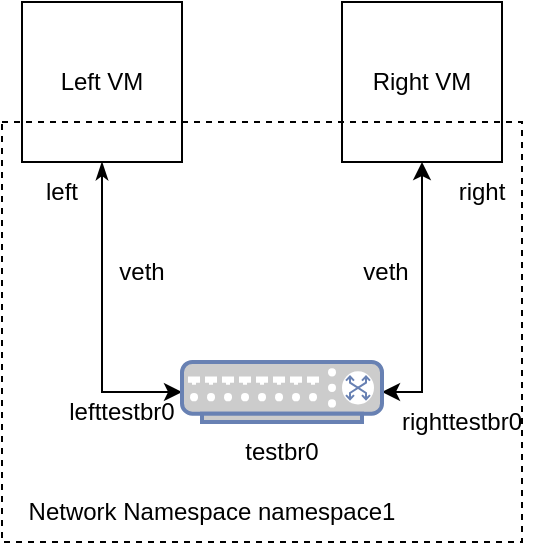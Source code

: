 <mxfile version="20.8.16" type="device"><diagram name="Page-1" id="Ht2n6xQlcjY3Ak6ic0hN"><mxGraphModel dx="834" dy="673" grid="1" gridSize="10" guides="1" tooltips="1" connect="1" arrows="1" fold="1" page="1" pageScale="1" pageWidth="850" pageHeight="1100" math="0" shadow="0"><root><mxCell id="0"/><mxCell id="1" parent="0"/><mxCell id="r4nOXz8cgClrwJKw3QsE-5" style="edgeStyle=orthogonalEdgeStyle;rounded=0;orthogonalLoop=1;jettySize=auto;html=1;entryX=0;entryY=0.5;entryDx=0;entryDy=0;entryPerimeter=0;startArrow=classicThin;startFill=1;" edge="1" parent="1" source="r4nOXz8cgClrwJKw3QsE-1" target="r4nOXz8cgClrwJKw3QsE-3"><mxGeometry relative="1" as="geometry"/></mxCell><mxCell id="r4nOXz8cgClrwJKw3QsE-1" value="Left VM" style="whiteSpace=wrap;html=1;aspect=fixed;" vertex="1" parent="1"><mxGeometry x="120" y="210" width="80" height="80" as="geometry"/></mxCell><mxCell id="r4nOXz8cgClrwJKw3QsE-6" style="edgeStyle=orthogonalEdgeStyle;rounded=0;orthogonalLoop=1;jettySize=auto;html=1;entryX=1;entryY=0.5;entryDx=0;entryDy=0;entryPerimeter=0;startArrow=classic;startFill=1;" edge="1" parent="1" source="r4nOXz8cgClrwJKw3QsE-2" target="r4nOXz8cgClrwJKw3QsE-3"><mxGeometry relative="1" as="geometry"/></mxCell><mxCell id="r4nOXz8cgClrwJKw3QsE-2" value="Right VM" style="whiteSpace=wrap;html=1;aspect=fixed;" vertex="1" parent="1"><mxGeometry x="280" y="210" width="80" height="80" as="geometry"/></mxCell><mxCell id="r4nOXz8cgClrwJKw3QsE-3" value="" style="fontColor=#0066CC;verticalAlign=top;verticalLabelPosition=bottom;labelPosition=center;align=center;html=1;outlineConnect=0;fillColor=#CCCCCC;strokeColor=#6881B3;gradientColor=none;gradientDirection=north;strokeWidth=2;shape=mxgraph.networks.switch;" vertex="1" parent="1"><mxGeometry x="200" y="390" width="100" height="30" as="geometry"/></mxCell><mxCell id="r4nOXz8cgClrwJKw3QsE-8" value="veth" style="text;html=1;strokeColor=none;fillColor=none;align=center;verticalAlign=middle;whiteSpace=wrap;rounded=0;" vertex="1" parent="1"><mxGeometry x="150" y="330" width="60" height="30" as="geometry"/></mxCell><mxCell id="r4nOXz8cgClrwJKw3QsE-9" value="veth" style="text;html=1;strokeColor=none;fillColor=none;align=center;verticalAlign=middle;whiteSpace=wrap;rounded=0;" vertex="1" parent="1"><mxGeometry x="272" y="330" width="60" height="30" as="geometry"/></mxCell><mxCell id="r4nOXz8cgClrwJKw3QsE-11" value="testbr0" style="text;html=1;strokeColor=none;fillColor=none;align=center;verticalAlign=middle;whiteSpace=wrap;rounded=0;" vertex="1" parent="1"><mxGeometry x="220" y="420" width="60" height="30" as="geometry"/></mxCell><mxCell id="r4nOXz8cgClrwJKw3QsE-12" value="left" style="text;html=1;strokeColor=none;fillColor=none;align=center;verticalAlign=middle;whiteSpace=wrap;rounded=0;" vertex="1" parent="1"><mxGeometry x="110" y="290" width="60" height="30" as="geometry"/></mxCell><mxCell id="r4nOXz8cgClrwJKw3QsE-13" value="lefttestbr0" style="text;html=1;strokeColor=none;fillColor=none;align=center;verticalAlign=middle;whiteSpace=wrap;rounded=0;" vertex="1" parent="1"><mxGeometry x="140" y="400" width="60" height="30" as="geometry"/></mxCell><mxCell id="r4nOXz8cgClrwJKw3QsE-14" value="righttestbr0" style="text;html=1;strokeColor=none;fillColor=none;align=center;verticalAlign=middle;whiteSpace=wrap;rounded=0;" vertex="1" parent="1"><mxGeometry x="310" y="400" width="60" height="40" as="geometry"/></mxCell><mxCell id="r4nOXz8cgClrwJKw3QsE-15" value="right" style="text;html=1;strokeColor=none;fillColor=none;align=center;verticalAlign=middle;whiteSpace=wrap;rounded=0;" vertex="1" parent="1"><mxGeometry x="320" y="290" width="60" height="30" as="geometry"/></mxCell><mxCell id="r4nOXz8cgClrwJKw3QsE-17" value="" style="rounded=0;whiteSpace=wrap;html=1;fillStyle=dots;fillColor=none;dashed=1;" vertex="1" parent="1"><mxGeometry x="110" y="270" width="260" height="210" as="geometry"/></mxCell><mxCell id="r4nOXz8cgClrwJKw3QsE-18" value="Network Namespace namespace1" style="text;html=1;strokeColor=none;fillColor=none;align=center;verticalAlign=middle;whiteSpace=wrap;rounded=0;" vertex="1" parent="1"><mxGeometry x="110" y="450" width="210" height="30" as="geometry"/></mxCell></root></mxGraphModel></diagram></mxfile>